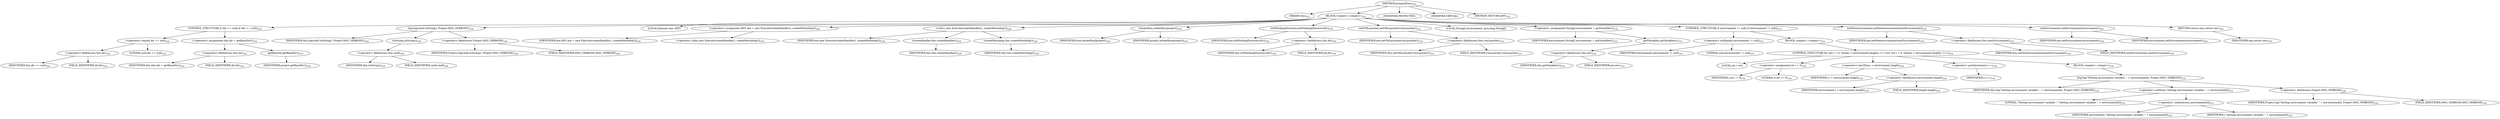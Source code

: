 digraph "prepareExec" {  
"362" [label = <(METHOD,prepareExec)<SUB>222</SUB>> ]
"25" [label = <(PARAM,this)<SUB>222</SUB>> ]
"363" [label = <(BLOCK,&lt;empty&gt;,&lt;empty&gt;)<SUB>222</SUB>> ]
"364" [label = <(CONTROL_STRUCTURE,if (dir == null),if (dir == null))<SUB>224</SUB>> ]
"365" [label = <(&lt;operator&gt;.equals,dir == null)<SUB>224</SUB>> ]
"366" [label = <(&lt;operator&gt;.fieldAccess,this.dir)<SUB>224</SUB>> ]
"367" [label = <(IDENTIFIER,this,dir == null)<SUB>224</SUB>> ]
"368" [label = <(FIELD_IDENTIFIER,dir,dir)<SUB>224</SUB>> ]
"369" [label = <(LITERAL,null,dir == null)<SUB>224</SUB>> ]
"370" [label = <(&lt;operator&gt;.assignment,this.dir = getBaseDir())<SUB>224</SUB>> ]
"371" [label = <(&lt;operator&gt;.fieldAccess,this.dir)<SUB>224</SUB>> ]
"372" [label = <(IDENTIFIER,this,this.dir = getBaseDir())<SUB>224</SUB>> ]
"373" [label = <(FIELD_IDENTIFIER,dir,dir)<SUB>224</SUB>> ]
"374" [label = <(getBaseDir,getBaseDir())<SUB>224</SUB>> ]
"375" [label = <(IDENTIFIER,project,getBaseDir())<SUB>224</SUB>> ]
"376" [label = <(log,log(cmdl.toString(), Project.MSG_VERBOSE))<SUB>226</SUB>> ]
"24" [label = <(IDENTIFIER,this,log(cmdl.toString(), Project.MSG_VERBOSE))<SUB>226</SUB>> ]
"377" [label = <(toString,toString())<SUB>226</SUB>> ]
"378" [label = <(&lt;operator&gt;.fieldAccess,this.cmdl)<SUB>226</SUB>> ]
"379" [label = <(IDENTIFIER,this,toString())<SUB>226</SUB>> ]
"380" [label = <(FIELD_IDENTIFIER,cmdl,cmdl)<SUB>226</SUB>> ]
"381" [label = <(&lt;operator&gt;.fieldAccess,Project.MSG_VERBOSE)<SUB>226</SUB>> ]
"382" [label = <(IDENTIFIER,Project,log(cmdl.toString(), Project.MSG_VERBOSE))<SUB>226</SUB>> ]
"383" [label = <(FIELD_IDENTIFIER,MSG_VERBOSE,MSG_VERBOSE)<SUB>226</SUB>> ]
"29" [label = <(LOCAL,Execute exe: ANY)> ]
"384" [label = <(&lt;operator&gt;.assignment,ANY exe = new Execute(createHandler(), createWatchdog()))<SUB>228</SUB>> ]
"385" [label = <(IDENTIFIER,exe,ANY exe = new Execute(createHandler(), createWatchdog()))<SUB>228</SUB>> ]
"386" [label = <(&lt;operator&gt;.alloc,new Execute(createHandler(), createWatchdog()))<SUB>228</SUB>> ]
"387" [label = <(&lt;init&gt;,new Execute(createHandler(), createWatchdog()))<SUB>228</SUB>> ]
"28" [label = <(IDENTIFIER,exe,new Execute(createHandler(), createWatchdog()))<SUB>228</SUB>> ]
"388" [label = <(createHandler,this.createHandler())<SUB>228</SUB>> ]
"26" [label = <(IDENTIFIER,this,this.createHandler())<SUB>228</SUB>> ]
"389" [label = <(createWatchdog,this.createWatchdog())<SUB>228</SUB>> ]
"27" [label = <(IDENTIFIER,this,this.createWatchdog())<SUB>228</SUB>> ]
"390" [label = <(setAntRun,setAntRun(project))<SUB>229</SUB>> ]
"391" [label = <(IDENTIFIER,exe,setAntRun(project))<SUB>229</SUB>> ]
"392" [label = <(IDENTIFIER,project,setAntRun(project))<SUB>229</SUB>> ]
"393" [label = <(setWorkingDirectory,setWorkingDirectory(dir))<SUB>230</SUB>> ]
"394" [label = <(IDENTIFIER,exe,setWorkingDirectory(dir))<SUB>230</SUB>> ]
"395" [label = <(&lt;operator&gt;.fieldAccess,this.dir)<SUB>230</SUB>> ]
"396" [label = <(IDENTIFIER,this,setWorkingDirectory(dir))<SUB>230</SUB>> ]
"397" [label = <(FIELD_IDENTIFIER,dir,dir)<SUB>230</SUB>> ]
"398" [label = <(setVMLauncher,setVMLauncher(vmLauncher))<SUB>231</SUB>> ]
"399" [label = <(IDENTIFIER,exe,setVMLauncher(vmLauncher))<SUB>231</SUB>> ]
"400" [label = <(&lt;operator&gt;.fieldAccess,this.vmLauncher)<SUB>231</SUB>> ]
"401" [label = <(IDENTIFIER,this,setVMLauncher(vmLauncher))<SUB>231</SUB>> ]
"402" [label = <(FIELD_IDENTIFIER,vmLauncher,vmLauncher)<SUB>231</SUB>> ]
"403" [label = <(LOCAL,String[] environment: java.lang.String[])> ]
"404" [label = <(&lt;operator&gt;.assignment,String[] environment = getVariables())<SUB>232</SUB>> ]
"405" [label = <(IDENTIFIER,environment,String[] environment = getVariables())<SUB>232</SUB>> ]
"406" [label = <(getVariables,getVariables())<SUB>232</SUB>> ]
"407" [label = <(&lt;operator&gt;.fieldAccess,this.env)<SUB>232</SUB>> ]
"408" [label = <(IDENTIFIER,this,getVariables())<SUB>232</SUB>> ]
"409" [label = <(FIELD_IDENTIFIER,env,env)<SUB>232</SUB>> ]
"410" [label = <(CONTROL_STRUCTURE,if (environment != null),if (environment != null))<SUB>233</SUB>> ]
"411" [label = <(&lt;operator&gt;.notEquals,environment != null)<SUB>233</SUB>> ]
"412" [label = <(IDENTIFIER,environment,environment != null)<SUB>233</SUB>> ]
"413" [label = <(LITERAL,null,environment != null)<SUB>233</SUB>> ]
"414" [label = <(BLOCK,&lt;empty&gt;,&lt;empty&gt;)<SUB>233</SUB>> ]
"415" [label = <(CONTROL_STRUCTURE,for (int i = 0; Some(i &lt; environment.length); i++),for (int i = 0; Some(i &lt; environment.length); i++))<SUB>234</SUB>> ]
"416" [label = <(LOCAL,int i: int)> ]
"417" [label = <(&lt;operator&gt;.assignment,int i = 0)<SUB>234</SUB>> ]
"418" [label = <(IDENTIFIER,i,int i = 0)<SUB>234</SUB>> ]
"419" [label = <(LITERAL,0,int i = 0)<SUB>234</SUB>> ]
"420" [label = <(&lt;operator&gt;.lessThan,i &lt; environment.length)<SUB>234</SUB>> ]
"421" [label = <(IDENTIFIER,i,i &lt; environment.length)<SUB>234</SUB>> ]
"422" [label = <(&lt;operator&gt;.fieldAccess,environment.length)<SUB>234</SUB>> ]
"423" [label = <(IDENTIFIER,environment,i &lt; environment.length)<SUB>234</SUB>> ]
"424" [label = <(FIELD_IDENTIFIER,length,length)<SUB>234</SUB>> ]
"425" [label = <(&lt;operator&gt;.postIncrement,i++)<SUB>234</SUB>> ]
"426" [label = <(IDENTIFIER,i,i++)<SUB>234</SUB>> ]
"427" [label = <(BLOCK,&lt;empty&gt;,&lt;empty&gt;)<SUB>234</SUB>> ]
"428" [label = <(log,log(&quot;Setting environment variable: &quot; + environment[i], Project.MSG_VERBOSE))<SUB>235</SUB>> ]
"30" [label = <(IDENTIFIER,this,log(&quot;Setting environment variable: &quot; + environment[i], Project.MSG_VERBOSE))<SUB>235</SUB>> ]
"429" [label = <(&lt;operator&gt;.addition,&quot;Setting environment variable: &quot; + environment[i])<SUB>235</SUB>> ]
"430" [label = <(LITERAL,&quot;Setting environment variable: &quot;,&quot;Setting environment variable: &quot; + environment[i])<SUB>235</SUB>> ]
"431" [label = <(&lt;operator&gt;.indexAccess,environment[i])<SUB>235</SUB>> ]
"432" [label = <(IDENTIFIER,environment,&quot;Setting environment variable: &quot; + environment[i])<SUB>235</SUB>> ]
"433" [label = <(IDENTIFIER,i,&quot;Setting environment variable: &quot; + environment[i])<SUB>235</SUB>> ]
"434" [label = <(&lt;operator&gt;.fieldAccess,Project.MSG_VERBOSE)<SUB>236</SUB>> ]
"435" [label = <(IDENTIFIER,Project,log(&quot;Setting environment variable: &quot; + environment[i], Project.MSG_VERBOSE))<SUB>236</SUB>> ]
"436" [label = <(FIELD_IDENTIFIER,MSG_VERBOSE,MSG_VERBOSE)<SUB>236</SUB>> ]
"437" [label = <(setNewenvironment,setNewenvironment(newEnvironment))<SUB>239</SUB>> ]
"438" [label = <(IDENTIFIER,exe,setNewenvironment(newEnvironment))<SUB>239</SUB>> ]
"439" [label = <(&lt;operator&gt;.fieldAccess,this.newEnvironment)<SUB>239</SUB>> ]
"440" [label = <(IDENTIFIER,this,setNewenvironment(newEnvironment))<SUB>239</SUB>> ]
"441" [label = <(FIELD_IDENTIFIER,newEnvironment,newEnvironment)<SUB>239</SUB>> ]
"442" [label = <(setEnvironment,setEnvironment(environment))<SUB>240</SUB>> ]
"443" [label = <(IDENTIFIER,exe,setEnvironment(environment))<SUB>240</SUB>> ]
"444" [label = <(IDENTIFIER,environment,setEnvironment(environment))<SUB>240</SUB>> ]
"445" [label = <(RETURN,return exe;,return exe;)<SUB>241</SUB>> ]
"446" [label = <(IDENTIFIER,exe,return exe;)<SUB>241</SUB>> ]
"447" [label = <(MODIFIER,PROTECTED)> ]
"448" [label = <(MODIFIER,VIRTUAL)> ]
"449" [label = <(METHOD_RETURN,ANY)<SUB>222</SUB>> ]
  "362" -> "25" 
  "362" -> "363" 
  "362" -> "447" 
  "362" -> "448" 
  "362" -> "449" 
  "363" -> "364" 
  "363" -> "376" 
  "363" -> "29" 
  "363" -> "384" 
  "363" -> "387" 
  "363" -> "390" 
  "363" -> "393" 
  "363" -> "398" 
  "363" -> "403" 
  "363" -> "404" 
  "363" -> "410" 
  "363" -> "437" 
  "363" -> "442" 
  "363" -> "445" 
  "364" -> "365" 
  "364" -> "370" 
  "365" -> "366" 
  "365" -> "369" 
  "366" -> "367" 
  "366" -> "368" 
  "370" -> "371" 
  "370" -> "374" 
  "371" -> "372" 
  "371" -> "373" 
  "374" -> "375" 
  "376" -> "24" 
  "376" -> "377" 
  "376" -> "381" 
  "377" -> "378" 
  "378" -> "379" 
  "378" -> "380" 
  "381" -> "382" 
  "381" -> "383" 
  "384" -> "385" 
  "384" -> "386" 
  "387" -> "28" 
  "387" -> "388" 
  "387" -> "389" 
  "388" -> "26" 
  "389" -> "27" 
  "390" -> "391" 
  "390" -> "392" 
  "393" -> "394" 
  "393" -> "395" 
  "395" -> "396" 
  "395" -> "397" 
  "398" -> "399" 
  "398" -> "400" 
  "400" -> "401" 
  "400" -> "402" 
  "404" -> "405" 
  "404" -> "406" 
  "406" -> "407" 
  "407" -> "408" 
  "407" -> "409" 
  "410" -> "411" 
  "410" -> "414" 
  "411" -> "412" 
  "411" -> "413" 
  "414" -> "415" 
  "415" -> "416" 
  "415" -> "417" 
  "415" -> "420" 
  "415" -> "425" 
  "415" -> "427" 
  "417" -> "418" 
  "417" -> "419" 
  "420" -> "421" 
  "420" -> "422" 
  "422" -> "423" 
  "422" -> "424" 
  "425" -> "426" 
  "427" -> "428" 
  "428" -> "30" 
  "428" -> "429" 
  "428" -> "434" 
  "429" -> "430" 
  "429" -> "431" 
  "431" -> "432" 
  "431" -> "433" 
  "434" -> "435" 
  "434" -> "436" 
  "437" -> "438" 
  "437" -> "439" 
  "439" -> "440" 
  "439" -> "441" 
  "442" -> "443" 
  "442" -> "444" 
  "445" -> "446" 
}
